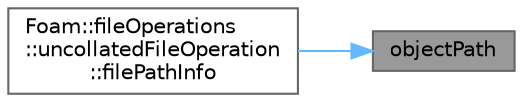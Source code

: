 digraph "objectPath"
{
 // LATEX_PDF_SIZE
  bgcolor="transparent";
  edge [fontname=Helvetica,fontsize=10,labelfontname=Helvetica,labelfontsize=10];
  node [fontname=Helvetica,fontsize=10,shape=box,height=0.2,width=0.4];
  rankdir="RL";
  Node1 [id="Node000001",label="objectPath",height=0.2,width=0.4,color="gray40", fillcolor="grey60", style="filled", fontcolor="black",tooltip=" "];
  Node1 -> Node2 [id="edge1_Node000001_Node000002",dir="back",color="steelblue1",style="solid",tooltip=" "];
  Node2 [id="Node000002",label="Foam::fileOperations\l::uncollatedFileOperation\l::filePathInfo",height=0.2,width=0.4,color="grey40", fillcolor="white", style="filled",URL="$classFoam_1_1fileOperations_1_1uncollatedFileOperation.html#a0fae908abc7637c1714e442cbc9e5750",tooltip=" "];
}
